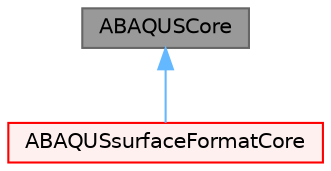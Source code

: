 digraph "ABAQUSCore"
{
 // LATEX_PDF_SIZE
  bgcolor="transparent";
  edge [fontname=Helvetica,fontsize=10,labelfontname=Helvetica,labelfontsize=10];
  node [fontname=Helvetica,fontsize=10,shape=box,height=0.2,width=0.4];
  Node1 [id="Node000001",label="ABAQUSCore",height=0.2,width=0.4,color="gray40", fillcolor="grey60", style="filled", fontcolor="black",tooltip="Core routines used when reading/writing ABAQUS files."];
  Node1 -> Node2 [id="edge1_Node000001_Node000002",dir="back",color="steelblue1",style="solid",tooltip=" "];
  Node2 [id="Node000002",label="ABAQUSsurfaceFormatCore",height=0.2,width=0.4,color="red", fillcolor="#FFF0F0", style="filled",URL="$classFoam_1_1fileFormats_1_1ABAQUSsurfaceFormatCore.html",tooltip="Internal class used by the ABAQUSsurfaceFormat."];
}
